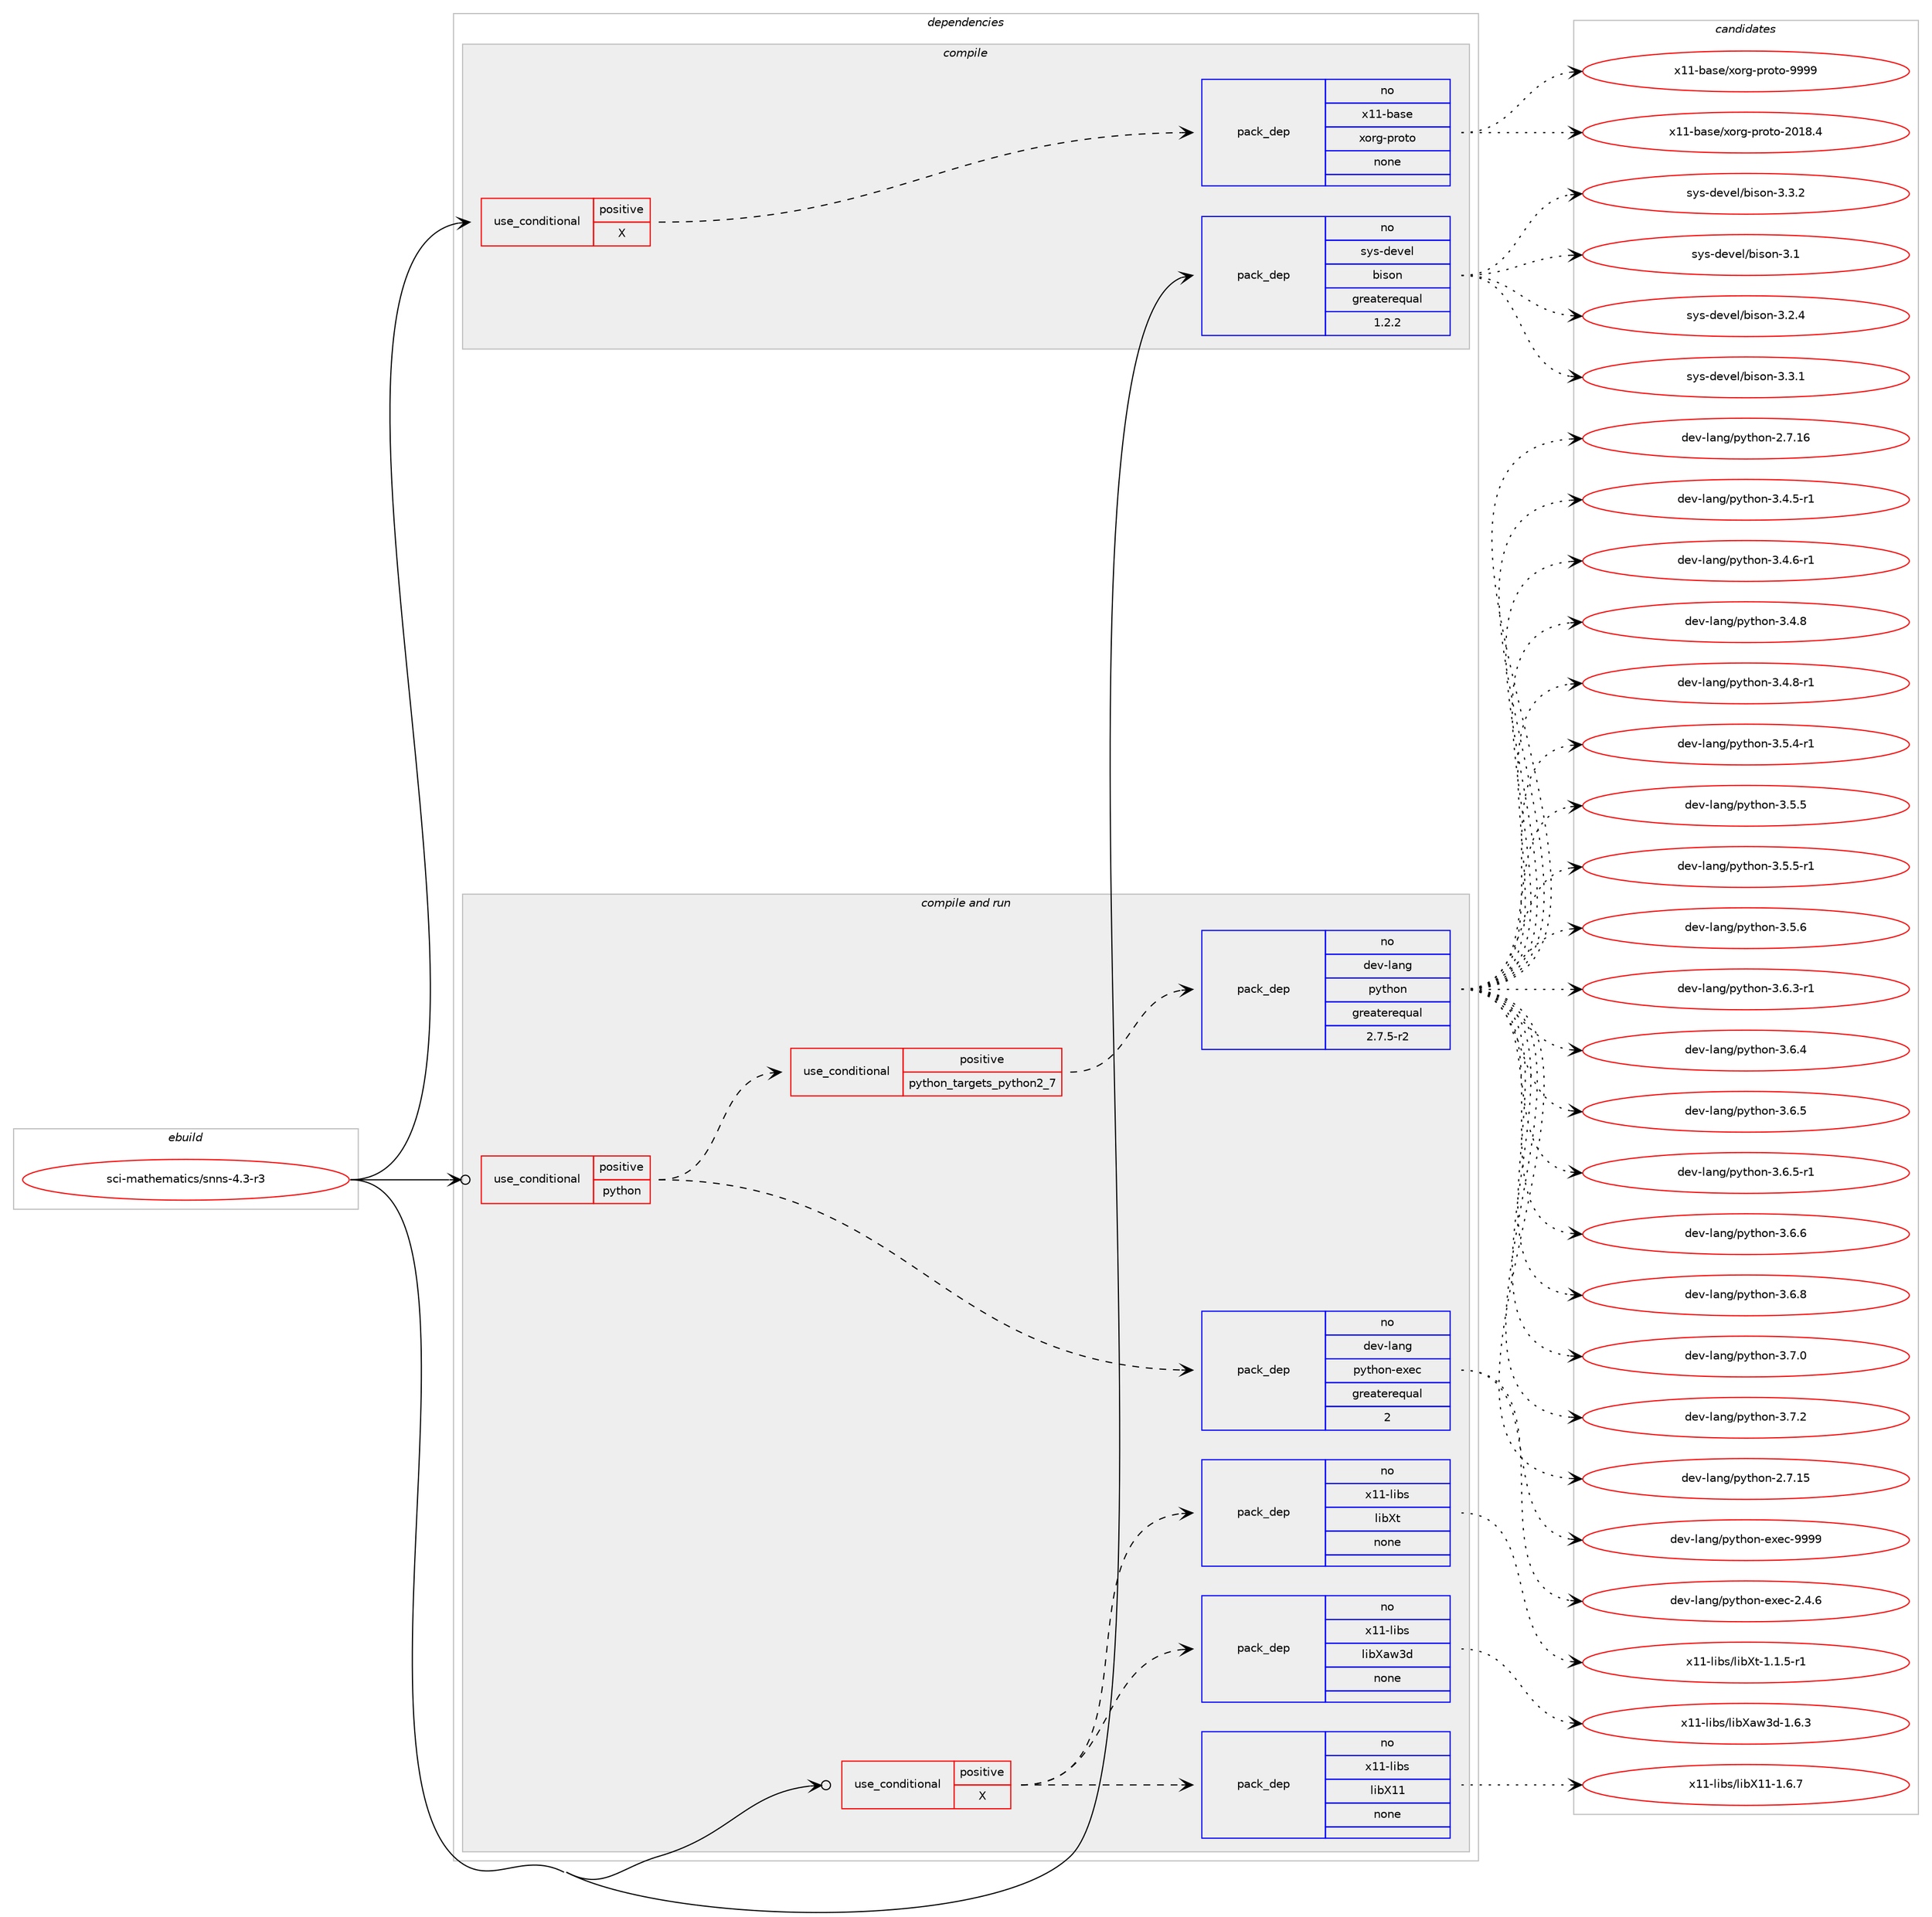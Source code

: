 digraph prolog {

# *************
# Graph options
# *************

newrank=true;
concentrate=true;
compound=true;
graph [rankdir=LR,fontname=Helvetica,fontsize=10,ranksep=1.5];#, ranksep=2.5, nodesep=0.2];
edge  [arrowhead=vee];
node  [fontname=Helvetica,fontsize=10];

# **********
# The ebuild
# **********

subgraph cluster_leftcol {
color=gray;
rank=same;
label=<<i>ebuild</i>>;
id [label="sci-mathematics/snns-4.3-r3", color=red, width=4, href="../sci-mathematics/snns-4.3-r3.svg"];
}

# ****************
# The dependencies
# ****************

subgraph cluster_midcol {
color=gray;
label=<<i>dependencies</i>>;
subgraph cluster_compile {
fillcolor="#eeeeee";
style=filled;
label=<<i>compile</i>>;
subgraph cond454788 {
dependency1699362 [label=<<TABLE BORDER="0" CELLBORDER="1" CELLSPACING="0" CELLPADDING="4"><TR><TD ROWSPAN="3" CELLPADDING="10">use_conditional</TD></TR><TR><TD>positive</TD></TR><TR><TD>X</TD></TR></TABLE>>, shape=none, color=red];
subgraph pack1216716 {
dependency1699363 [label=<<TABLE BORDER="0" CELLBORDER="1" CELLSPACING="0" CELLPADDING="4" WIDTH="220"><TR><TD ROWSPAN="6" CELLPADDING="30">pack_dep</TD></TR><TR><TD WIDTH="110">no</TD></TR><TR><TD>x11-base</TD></TR><TR><TD>xorg-proto</TD></TR><TR><TD>none</TD></TR><TR><TD></TD></TR></TABLE>>, shape=none, color=blue];
}
dependency1699362:e -> dependency1699363:w [weight=20,style="dashed",arrowhead="vee"];
}
id:e -> dependency1699362:w [weight=20,style="solid",arrowhead="vee"];
subgraph pack1216717 {
dependency1699364 [label=<<TABLE BORDER="0" CELLBORDER="1" CELLSPACING="0" CELLPADDING="4" WIDTH="220"><TR><TD ROWSPAN="6" CELLPADDING="30">pack_dep</TD></TR><TR><TD WIDTH="110">no</TD></TR><TR><TD>sys-devel</TD></TR><TR><TD>bison</TD></TR><TR><TD>greaterequal</TD></TR><TR><TD>1.2.2</TD></TR></TABLE>>, shape=none, color=blue];
}
id:e -> dependency1699364:w [weight=20,style="solid",arrowhead="vee"];
}
subgraph cluster_compileandrun {
fillcolor="#eeeeee";
style=filled;
label=<<i>compile and run</i>>;
subgraph cond454789 {
dependency1699365 [label=<<TABLE BORDER="0" CELLBORDER="1" CELLSPACING="0" CELLPADDING="4"><TR><TD ROWSPAN="3" CELLPADDING="10">use_conditional</TD></TR><TR><TD>positive</TD></TR><TR><TD>X</TD></TR></TABLE>>, shape=none, color=red];
subgraph pack1216718 {
dependency1699366 [label=<<TABLE BORDER="0" CELLBORDER="1" CELLSPACING="0" CELLPADDING="4" WIDTH="220"><TR><TD ROWSPAN="6" CELLPADDING="30">pack_dep</TD></TR><TR><TD WIDTH="110">no</TD></TR><TR><TD>x11-libs</TD></TR><TR><TD>libX11</TD></TR><TR><TD>none</TD></TR><TR><TD></TD></TR></TABLE>>, shape=none, color=blue];
}
dependency1699365:e -> dependency1699366:w [weight=20,style="dashed",arrowhead="vee"];
subgraph pack1216719 {
dependency1699367 [label=<<TABLE BORDER="0" CELLBORDER="1" CELLSPACING="0" CELLPADDING="4" WIDTH="220"><TR><TD ROWSPAN="6" CELLPADDING="30">pack_dep</TD></TR><TR><TD WIDTH="110">no</TD></TR><TR><TD>x11-libs</TD></TR><TR><TD>libXaw3d</TD></TR><TR><TD>none</TD></TR><TR><TD></TD></TR></TABLE>>, shape=none, color=blue];
}
dependency1699365:e -> dependency1699367:w [weight=20,style="dashed",arrowhead="vee"];
subgraph pack1216720 {
dependency1699368 [label=<<TABLE BORDER="0" CELLBORDER="1" CELLSPACING="0" CELLPADDING="4" WIDTH="220"><TR><TD ROWSPAN="6" CELLPADDING="30">pack_dep</TD></TR><TR><TD WIDTH="110">no</TD></TR><TR><TD>x11-libs</TD></TR><TR><TD>libXt</TD></TR><TR><TD>none</TD></TR><TR><TD></TD></TR></TABLE>>, shape=none, color=blue];
}
dependency1699365:e -> dependency1699368:w [weight=20,style="dashed",arrowhead="vee"];
}
id:e -> dependency1699365:w [weight=20,style="solid",arrowhead="odotvee"];
subgraph cond454790 {
dependency1699369 [label=<<TABLE BORDER="0" CELLBORDER="1" CELLSPACING="0" CELLPADDING="4"><TR><TD ROWSPAN="3" CELLPADDING="10">use_conditional</TD></TR><TR><TD>positive</TD></TR><TR><TD>python</TD></TR></TABLE>>, shape=none, color=red];
subgraph cond454791 {
dependency1699370 [label=<<TABLE BORDER="0" CELLBORDER="1" CELLSPACING="0" CELLPADDING="4"><TR><TD ROWSPAN="3" CELLPADDING="10">use_conditional</TD></TR><TR><TD>positive</TD></TR><TR><TD>python_targets_python2_7</TD></TR></TABLE>>, shape=none, color=red];
subgraph pack1216721 {
dependency1699371 [label=<<TABLE BORDER="0" CELLBORDER="1" CELLSPACING="0" CELLPADDING="4" WIDTH="220"><TR><TD ROWSPAN="6" CELLPADDING="30">pack_dep</TD></TR><TR><TD WIDTH="110">no</TD></TR><TR><TD>dev-lang</TD></TR><TR><TD>python</TD></TR><TR><TD>greaterequal</TD></TR><TR><TD>2.7.5-r2</TD></TR></TABLE>>, shape=none, color=blue];
}
dependency1699370:e -> dependency1699371:w [weight=20,style="dashed",arrowhead="vee"];
}
dependency1699369:e -> dependency1699370:w [weight=20,style="dashed",arrowhead="vee"];
subgraph pack1216722 {
dependency1699372 [label=<<TABLE BORDER="0" CELLBORDER="1" CELLSPACING="0" CELLPADDING="4" WIDTH="220"><TR><TD ROWSPAN="6" CELLPADDING="30">pack_dep</TD></TR><TR><TD WIDTH="110">no</TD></TR><TR><TD>dev-lang</TD></TR><TR><TD>python-exec</TD></TR><TR><TD>greaterequal</TD></TR><TR><TD>2</TD></TR></TABLE>>, shape=none, color=blue];
}
dependency1699369:e -> dependency1699372:w [weight=20,style="dashed",arrowhead="vee"];
}
id:e -> dependency1699369:w [weight=20,style="solid",arrowhead="odotvee"];
}
subgraph cluster_run {
fillcolor="#eeeeee";
style=filled;
label=<<i>run</i>>;
}
}

# **************
# The candidates
# **************

subgraph cluster_choices {
rank=same;
color=gray;
label=<<i>candidates</i>>;

subgraph choice1216716 {
color=black;
nodesep=1;
choice1204949459897115101471201111141034511211411111611145504849564652 [label="x11-base/xorg-proto-2018.4", color=red, width=4,href="../x11-base/xorg-proto-2018.4.svg"];
choice120494945989711510147120111114103451121141111161114557575757 [label="x11-base/xorg-proto-9999", color=red, width=4,href="../x11-base/xorg-proto-9999.svg"];
dependency1699363:e -> choice1204949459897115101471201111141034511211411111611145504849564652:w [style=dotted,weight="100"];
dependency1699363:e -> choice120494945989711510147120111114103451121141111161114557575757:w [style=dotted,weight="100"];
}
subgraph choice1216717 {
color=black;
nodesep=1;
choice11512111545100101118101108479810511511111045514649 [label="sys-devel/bison-3.1", color=red, width=4,href="../sys-devel/bison-3.1.svg"];
choice115121115451001011181011084798105115111110455146504652 [label="sys-devel/bison-3.2.4", color=red, width=4,href="../sys-devel/bison-3.2.4.svg"];
choice115121115451001011181011084798105115111110455146514649 [label="sys-devel/bison-3.3.1", color=red, width=4,href="../sys-devel/bison-3.3.1.svg"];
choice115121115451001011181011084798105115111110455146514650 [label="sys-devel/bison-3.3.2", color=red, width=4,href="../sys-devel/bison-3.3.2.svg"];
dependency1699364:e -> choice11512111545100101118101108479810511511111045514649:w [style=dotted,weight="100"];
dependency1699364:e -> choice115121115451001011181011084798105115111110455146504652:w [style=dotted,weight="100"];
dependency1699364:e -> choice115121115451001011181011084798105115111110455146514649:w [style=dotted,weight="100"];
dependency1699364:e -> choice115121115451001011181011084798105115111110455146514650:w [style=dotted,weight="100"];
}
subgraph choice1216718 {
color=black;
nodesep=1;
choice120494945108105981154710810598884949454946544655 [label="x11-libs/libX11-1.6.7", color=red, width=4,href="../x11-libs/libX11-1.6.7.svg"];
dependency1699366:e -> choice120494945108105981154710810598884949454946544655:w [style=dotted,weight="100"];
}
subgraph choice1216719 {
color=black;
nodesep=1;
choice120494945108105981154710810598889711951100454946544651 [label="x11-libs/libXaw3d-1.6.3", color=red, width=4,href="../x11-libs/libXaw3d-1.6.3.svg"];
dependency1699367:e -> choice120494945108105981154710810598889711951100454946544651:w [style=dotted,weight="100"];
}
subgraph choice1216720 {
color=black;
nodesep=1;
choice120494945108105981154710810598881164549464946534511449 [label="x11-libs/libXt-1.1.5-r1", color=red, width=4,href="../x11-libs/libXt-1.1.5-r1.svg"];
dependency1699368:e -> choice120494945108105981154710810598881164549464946534511449:w [style=dotted,weight="100"];
}
subgraph choice1216721 {
color=black;
nodesep=1;
choice10010111845108971101034711212111610411111045504655464953 [label="dev-lang/python-2.7.15", color=red, width=4,href="../dev-lang/python-2.7.15.svg"];
choice10010111845108971101034711212111610411111045504655464954 [label="dev-lang/python-2.7.16", color=red, width=4,href="../dev-lang/python-2.7.16.svg"];
choice1001011184510897110103471121211161041111104551465246534511449 [label="dev-lang/python-3.4.5-r1", color=red, width=4,href="../dev-lang/python-3.4.5-r1.svg"];
choice1001011184510897110103471121211161041111104551465246544511449 [label="dev-lang/python-3.4.6-r1", color=red, width=4,href="../dev-lang/python-3.4.6-r1.svg"];
choice100101118451089711010347112121116104111110455146524656 [label="dev-lang/python-3.4.8", color=red, width=4,href="../dev-lang/python-3.4.8.svg"];
choice1001011184510897110103471121211161041111104551465246564511449 [label="dev-lang/python-3.4.8-r1", color=red, width=4,href="../dev-lang/python-3.4.8-r1.svg"];
choice1001011184510897110103471121211161041111104551465346524511449 [label="dev-lang/python-3.5.4-r1", color=red, width=4,href="../dev-lang/python-3.5.4-r1.svg"];
choice100101118451089711010347112121116104111110455146534653 [label="dev-lang/python-3.5.5", color=red, width=4,href="../dev-lang/python-3.5.5.svg"];
choice1001011184510897110103471121211161041111104551465346534511449 [label="dev-lang/python-3.5.5-r1", color=red, width=4,href="../dev-lang/python-3.5.5-r1.svg"];
choice100101118451089711010347112121116104111110455146534654 [label="dev-lang/python-3.5.6", color=red, width=4,href="../dev-lang/python-3.5.6.svg"];
choice1001011184510897110103471121211161041111104551465446514511449 [label="dev-lang/python-3.6.3-r1", color=red, width=4,href="../dev-lang/python-3.6.3-r1.svg"];
choice100101118451089711010347112121116104111110455146544652 [label="dev-lang/python-3.6.4", color=red, width=4,href="../dev-lang/python-3.6.4.svg"];
choice100101118451089711010347112121116104111110455146544653 [label="dev-lang/python-3.6.5", color=red, width=4,href="../dev-lang/python-3.6.5.svg"];
choice1001011184510897110103471121211161041111104551465446534511449 [label="dev-lang/python-3.6.5-r1", color=red, width=4,href="../dev-lang/python-3.6.5-r1.svg"];
choice100101118451089711010347112121116104111110455146544654 [label="dev-lang/python-3.6.6", color=red, width=4,href="../dev-lang/python-3.6.6.svg"];
choice100101118451089711010347112121116104111110455146544656 [label="dev-lang/python-3.6.8", color=red, width=4,href="../dev-lang/python-3.6.8.svg"];
choice100101118451089711010347112121116104111110455146554648 [label="dev-lang/python-3.7.0", color=red, width=4,href="../dev-lang/python-3.7.0.svg"];
choice100101118451089711010347112121116104111110455146554650 [label="dev-lang/python-3.7.2", color=red, width=4,href="../dev-lang/python-3.7.2.svg"];
dependency1699371:e -> choice10010111845108971101034711212111610411111045504655464953:w [style=dotted,weight="100"];
dependency1699371:e -> choice10010111845108971101034711212111610411111045504655464954:w [style=dotted,weight="100"];
dependency1699371:e -> choice1001011184510897110103471121211161041111104551465246534511449:w [style=dotted,weight="100"];
dependency1699371:e -> choice1001011184510897110103471121211161041111104551465246544511449:w [style=dotted,weight="100"];
dependency1699371:e -> choice100101118451089711010347112121116104111110455146524656:w [style=dotted,weight="100"];
dependency1699371:e -> choice1001011184510897110103471121211161041111104551465246564511449:w [style=dotted,weight="100"];
dependency1699371:e -> choice1001011184510897110103471121211161041111104551465346524511449:w [style=dotted,weight="100"];
dependency1699371:e -> choice100101118451089711010347112121116104111110455146534653:w [style=dotted,weight="100"];
dependency1699371:e -> choice1001011184510897110103471121211161041111104551465346534511449:w [style=dotted,weight="100"];
dependency1699371:e -> choice100101118451089711010347112121116104111110455146534654:w [style=dotted,weight="100"];
dependency1699371:e -> choice1001011184510897110103471121211161041111104551465446514511449:w [style=dotted,weight="100"];
dependency1699371:e -> choice100101118451089711010347112121116104111110455146544652:w [style=dotted,weight="100"];
dependency1699371:e -> choice100101118451089711010347112121116104111110455146544653:w [style=dotted,weight="100"];
dependency1699371:e -> choice1001011184510897110103471121211161041111104551465446534511449:w [style=dotted,weight="100"];
dependency1699371:e -> choice100101118451089711010347112121116104111110455146544654:w [style=dotted,weight="100"];
dependency1699371:e -> choice100101118451089711010347112121116104111110455146544656:w [style=dotted,weight="100"];
dependency1699371:e -> choice100101118451089711010347112121116104111110455146554648:w [style=dotted,weight="100"];
dependency1699371:e -> choice100101118451089711010347112121116104111110455146554650:w [style=dotted,weight="100"];
}
subgraph choice1216722 {
color=black;
nodesep=1;
choice1001011184510897110103471121211161041111104510112010199455046524654 [label="dev-lang/python-exec-2.4.6", color=red, width=4,href="../dev-lang/python-exec-2.4.6.svg"];
choice10010111845108971101034711212111610411111045101120101994557575757 [label="dev-lang/python-exec-9999", color=red, width=4,href="../dev-lang/python-exec-9999.svg"];
dependency1699372:e -> choice1001011184510897110103471121211161041111104510112010199455046524654:w [style=dotted,weight="100"];
dependency1699372:e -> choice10010111845108971101034711212111610411111045101120101994557575757:w [style=dotted,weight="100"];
}
}

}
